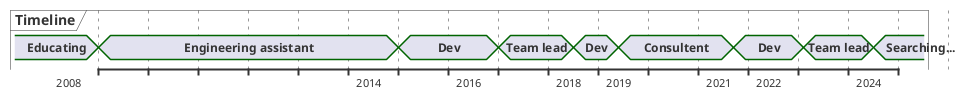 @startuml "Timeline"

concise "Timeline" as e

e is Educating

@e
2008.6 is "Engineering assistant" /'Kamstrup: C#, xlst'/
2014.6 is "Dev" /'SONLINC: C#, WPF'/
2016.6 is "Team lead" /'ITL: C#, Razor, SQL, Entity Framework'/
2018.1 is "Dev" /'Sekoia: C#, WPF, Entity Framework'/
2019.0 is "Consultent" /'Retus: C#, WPF, ASP.NET, HTML, Javascript'/
2021.3 is "Dev" /'SEGES'/
2022.7 is "Team lead" /'POWERCARE'/
2024.1 is "Searching..."

@enduml